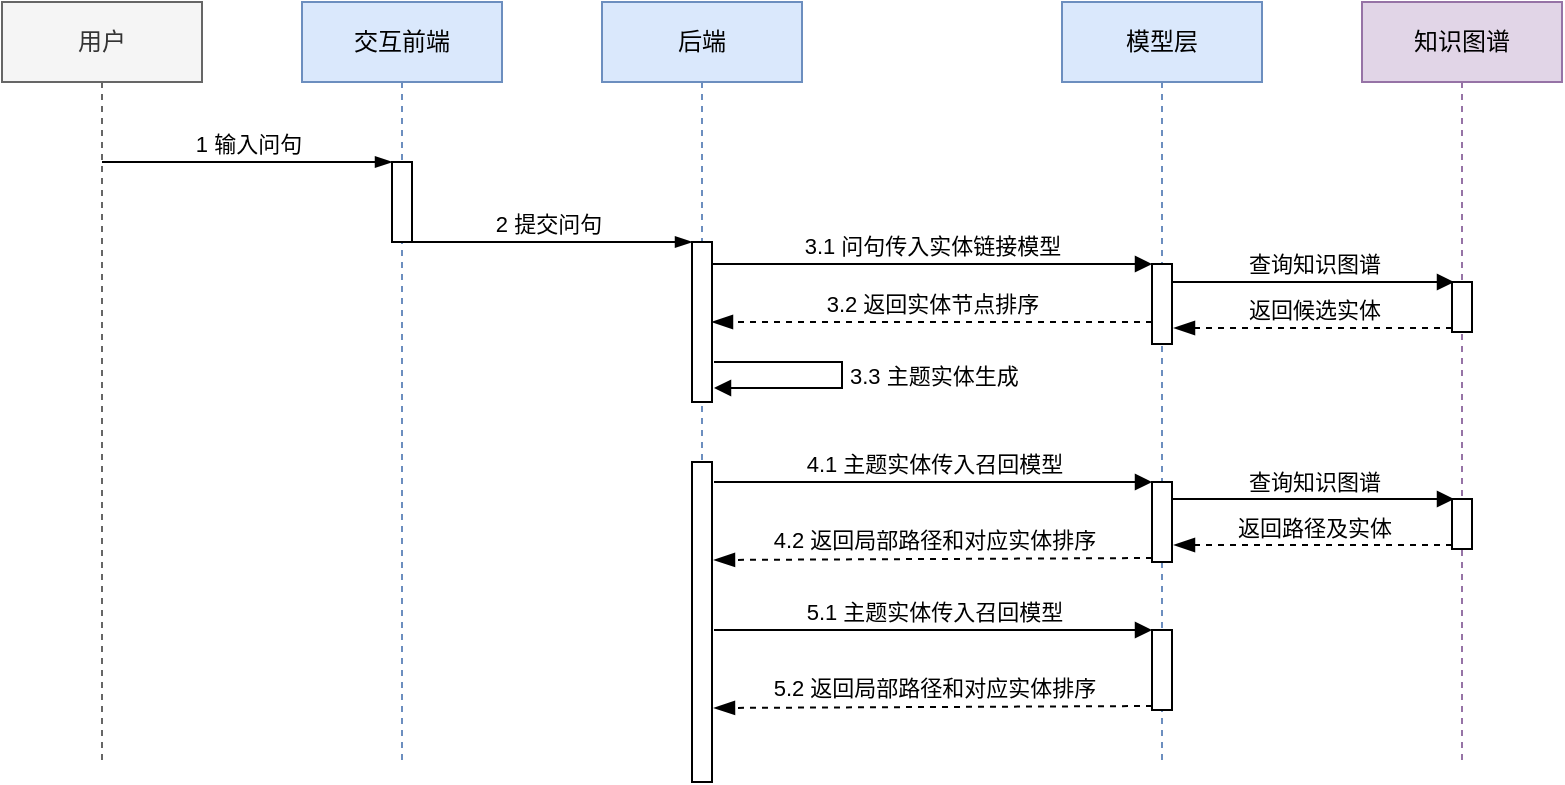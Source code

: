 <mxfile version="20.5.3" type="github">
  <diagram id="UUC0fAXGH5V5j1937fmP" name="第 1 页">
    <mxGraphModel dx="1422" dy="754" grid="1" gridSize="10" guides="1" tooltips="1" connect="1" arrows="1" fold="1" page="1" pageScale="1" pageWidth="827" pageHeight="1169" math="0" shadow="0">
      <root>
        <mxCell id="0" />
        <mxCell id="1" parent="0" />
        <mxCell id="MVt_M8J9HRYvp3wHRAKe-8" value="&lt;span style=&quot;&quot;&gt;用户&lt;/span&gt;" style="shape=umlLifeline;perimeter=lifelinePerimeter;whiteSpace=wrap;html=1;container=1;collapsible=0;recursiveResize=0;outlineConnect=0;fillColor=#f5f5f5;fontColor=#333333;strokeColor=#666666;" vertex="1" parent="1">
          <mxGeometry x="360" y="240" width="100" height="380" as="geometry" />
        </mxCell>
        <mxCell id="MVt_M8J9HRYvp3wHRAKe-9" value="交互前端" style="shape=umlLifeline;perimeter=lifelinePerimeter;whiteSpace=wrap;html=1;container=1;collapsible=0;recursiveResize=0;outlineConnect=0;fillColor=#dae8fc;strokeColor=#6c8ebf;" vertex="1" parent="1">
          <mxGeometry x="510" y="240" width="100" height="380" as="geometry" />
        </mxCell>
        <mxCell id="MVt_M8J9HRYvp3wHRAKe-15" value="" style="html=1;points=[];perimeter=orthogonalPerimeter;" vertex="1" parent="MVt_M8J9HRYvp3wHRAKe-9">
          <mxGeometry x="45" y="80" width="10" height="40" as="geometry" />
        </mxCell>
        <mxCell id="MVt_M8J9HRYvp3wHRAKe-10" value="&lt;span style=&quot;&quot;&gt;后端&lt;/span&gt;" style="shape=umlLifeline;perimeter=lifelinePerimeter;whiteSpace=wrap;html=1;container=1;collapsible=0;recursiveResize=0;outlineConnect=0;fillColor=#dae8fc;strokeColor=#6c8ebf;" vertex="1" parent="1">
          <mxGeometry x="660" y="240" width="100" height="390" as="geometry" />
        </mxCell>
        <mxCell id="MVt_M8J9HRYvp3wHRAKe-17" value="" style="html=1;points=[];perimeter=orthogonalPerimeter;" vertex="1" parent="MVt_M8J9HRYvp3wHRAKe-10">
          <mxGeometry x="45" y="120" width="10" height="80" as="geometry" />
        </mxCell>
        <mxCell id="MVt_M8J9HRYvp3wHRAKe-49" value="" style="html=1;points=[];perimeter=orthogonalPerimeter;" vertex="1" parent="MVt_M8J9HRYvp3wHRAKe-10">
          <mxGeometry x="45" y="230" width="10" height="160" as="geometry" />
        </mxCell>
        <mxCell id="MVt_M8J9HRYvp3wHRAKe-52" value="3.3 主题实体生成" style="edgeStyle=orthogonalEdgeStyle;html=1;align=left;spacingLeft=2;endArrow=block;rounded=0;jumpSize=6;" edge="1" parent="MVt_M8J9HRYvp3wHRAKe-10">
          <mxGeometry relative="1" as="geometry">
            <mxPoint x="56" y="180" as="sourcePoint" />
            <Array as="points">
              <mxPoint x="120" y="180" />
              <mxPoint x="120" y="193" />
            </Array>
            <mxPoint x="56" y="193" as="targetPoint" />
          </mxGeometry>
        </mxCell>
        <mxCell id="MVt_M8J9HRYvp3wHRAKe-11" value="模型层" style="shape=umlLifeline;perimeter=lifelinePerimeter;whiteSpace=wrap;html=1;container=1;collapsible=0;recursiveResize=0;outlineConnect=0;fillColor=#dae8fc;strokeColor=#6c8ebf;" vertex="1" parent="1">
          <mxGeometry x="890" y="240" width="100" height="380" as="geometry" />
        </mxCell>
        <mxCell id="MVt_M8J9HRYvp3wHRAKe-20" value="" style="html=1;points=[];perimeter=orthogonalPerimeter;" vertex="1" parent="MVt_M8J9HRYvp3wHRAKe-11">
          <mxGeometry x="45" y="131" width="10" height="40" as="geometry" />
        </mxCell>
        <mxCell id="MVt_M8J9HRYvp3wHRAKe-32" value="" style="html=1;points=[];perimeter=orthogonalPerimeter;" vertex="1" parent="MVt_M8J9HRYvp3wHRAKe-11">
          <mxGeometry x="45" y="240" width="10" height="40" as="geometry" />
        </mxCell>
        <mxCell id="MVt_M8J9HRYvp3wHRAKe-46" value="" style="html=1;points=[];perimeter=orthogonalPerimeter;" vertex="1" parent="MVt_M8J9HRYvp3wHRAKe-11">
          <mxGeometry x="45" y="314" width="10" height="40" as="geometry" />
        </mxCell>
        <mxCell id="MVt_M8J9HRYvp3wHRAKe-47" value="5.1 主题实体传入召回模型" style="html=1;verticalAlign=bottom;endArrow=block;entryX=0;entryY=0;rounded=0;" edge="1" parent="MVt_M8J9HRYvp3wHRAKe-11" target="MVt_M8J9HRYvp3wHRAKe-46">
          <mxGeometry relative="1" as="geometry">
            <mxPoint x="-174" y="314" as="sourcePoint" />
          </mxGeometry>
        </mxCell>
        <mxCell id="MVt_M8J9HRYvp3wHRAKe-48" value="5.2 返回局部路径和对应实体排序" style="html=1;verticalAlign=bottom;endArrow=blockThin;dashed=1;endSize=8;exitX=0;exitY=0.95;rounded=0;exitDx=0;exitDy=0;endFill=1;" edge="1" parent="MVt_M8J9HRYvp3wHRAKe-11" source="MVt_M8J9HRYvp3wHRAKe-46">
          <mxGeometry relative="1" as="geometry">
            <mxPoint x="-174" y="353" as="targetPoint" />
            <Array as="points" />
          </mxGeometry>
        </mxCell>
        <mxCell id="MVt_M8J9HRYvp3wHRAKe-12" value="知识图谱" style="shape=umlLifeline;perimeter=lifelinePerimeter;whiteSpace=wrap;html=1;container=1;collapsible=0;recursiveResize=0;outlineConnect=0;fillColor=#e1d5e7;strokeColor=#9673a6;" vertex="1" parent="1">
          <mxGeometry x="1040" y="240" width="100" height="380" as="geometry" />
        </mxCell>
        <mxCell id="MVt_M8J9HRYvp3wHRAKe-23" value="" style="html=1;points=[];perimeter=orthogonalPerimeter;" vertex="1" parent="MVt_M8J9HRYvp3wHRAKe-12">
          <mxGeometry x="45" y="140" width="10" height="25" as="geometry" />
        </mxCell>
        <mxCell id="MVt_M8J9HRYvp3wHRAKe-43" value="" style="html=1;points=[];perimeter=orthogonalPerimeter;" vertex="1" parent="MVt_M8J9HRYvp3wHRAKe-12">
          <mxGeometry x="45" y="248.5" width="10" height="25" as="geometry" />
        </mxCell>
        <mxCell id="MVt_M8J9HRYvp3wHRAKe-44" value="返回路径及实体" style="html=1;verticalAlign=bottom;endArrow=blockThin;dashed=1;endSize=8;exitX=0;exitY=0.95;rounded=0;entryX=1.1;entryY=0.9;entryDx=0;entryDy=0;entryPerimeter=0;endFill=1;jumpSize=6;" edge="1" parent="MVt_M8J9HRYvp3wHRAKe-12">
          <mxGeometry relative="1" as="geometry">
            <mxPoint x="-94" y="271.5" as="targetPoint" />
            <mxPoint x="45" y="271.5" as="sourcePoint" />
          </mxGeometry>
        </mxCell>
        <mxCell id="MVt_M8J9HRYvp3wHRAKe-45" value="查询知识图谱" style="html=1;verticalAlign=bottom;endArrow=block;rounded=0;entryX=0.1;entryY=0.1;entryDx=0;entryDy=0;entryPerimeter=0;exitX=1;exitY=0.275;exitDx=0;exitDy=0;exitPerimeter=0;" edge="1" parent="MVt_M8J9HRYvp3wHRAKe-12">
          <mxGeometry relative="1" as="geometry">
            <mxPoint x="-95" y="248.5" as="sourcePoint" />
            <mxPoint x="46" y="248.5" as="targetPoint" />
          </mxGeometry>
        </mxCell>
        <mxCell id="MVt_M8J9HRYvp3wHRAKe-16" value="1 输入问句" style="html=1;verticalAlign=bottom;startArrow=none;endArrow=blockThin;startSize=8;rounded=0;startFill=0;endFill=1;" edge="1" target="MVt_M8J9HRYvp3wHRAKe-15" parent="1">
          <mxGeometry relative="1" as="geometry">
            <mxPoint x="410" y="320" as="sourcePoint" />
          </mxGeometry>
        </mxCell>
        <mxCell id="MVt_M8J9HRYvp3wHRAKe-18" value="2 提交问句" style="html=1;verticalAlign=bottom;endArrow=blockThin;entryX=0;entryY=0;rounded=0;endFill=1;" edge="1" target="MVt_M8J9HRYvp3wHRAKe-17" parent="1" source="MVt_M8J9HRYvp3wHRAKe-9">
          <mxGeometry relative="1" as="geometry">
            <mxPoint x="630" y="370" as="sourcePoint" />
          </mxGeometry>
        </mxCell>
        <mxCell id="MVt_M8J9HRYvp3wHRAKe-21" value="3.1 问句传入实体链接模型" style="html=1;verticalAlign=bottom;endArrow=block;entryX=0;entryY=0;rounded=0;" edge="1" target="MVt_M8J9HRYvp3wHRAKe-20" parent="1">
          <mxGeometry relative="1" as="geometry">
            <mxPoint x="715" y="371" as="sourcePoint" />
          </mxGeometry>
        </mxCell>
        <mxCell id="MVt_M8J9HRYvp3wHRAKe-22" value="3.2 返回实体节点排序" style="html=1;verticalAlign=bottom;endArrow=blockThin;dashed=1;endSize=8;exitX=0;exitY=0.95;rounded=0;endFill=1;" edge="1" parent="1">
          <mxGeometry relative="1" as="geometry">
            <mxPoint x="715" y="400" as="targetPoint" />
            <mxPoint x="935" y="400" as="sourcePoint" />
            <Array as="points" />
          </mxGeometry>
        </mxCell>
        <mxCell id="MVt_M8J9HRYvp3wHRAKe-25" value="返回候选实体" style="html=1;verticalAlign=bottom;endArrow=blockThin;dashed=1;endSize=8;exitX=0;exitY=0.95;rounded=0;entryX=1.1;entryY=0.9;entryDx=0;entryDy=0;entryPerimeter=0;endFill=1;" edge="1" parent="1">
          <mxGeometry relative="1" as="geometry">
            <mxPoint x="946" y="403" as="targetPoint" />
            <mxPoint x="1085" y="403" as="sourcePoint" />
          </mxGeometry>
        </mxCell>
        <mxCell id="MVt_M8J9HRYvp3wHRAKe-24" value="查询知识图谱" style="html=1;verticalAlign=bottom;endArrow=block;rounded=0;entryX=0.1;entryY=0.1;entryDx=0;entryDy=0;entryPerimeter=0;exitX=1;exitY=0.275;exitDx=0;exitDy=0;exitPerimeter=0;" edge="1" parent="1">
          <mxGeometry relative="1" as="geometry">
            <mxPoint x="945" y="380" as="sourcePoint" />
            <mxPoint x="1086" y="380" as="targetPoint" />
          </mxGeometry>
        </mxCell>
        <mxCell id="MVt_M8J9HRYvp3wHRAKe-33" value="4.1 主题实体传入召回模型" style="html=1;verticalAlign=bottom;endArrow=block;entryX=0;entryY=0;rounded=0;" edge="1" parent="1" target="MVt_M8J9HRYvp3wHRAKe-32">
          <mxGeometry relative="1" as="geometry">
            <mxPoint x="716" y="480" as="sourcePoint" />
          </mxGeometry>
        </mxCell>
        <mxCell id="MVt_M8J9HRYvp3wHRAKe-34" value="4.2 返回局部路径和对应实体排序" style="html=1;verticalAlign=bottom;endArrow=blockThin;dashed=1;endSize=8;exitX=0;exitY=0.95;rounded=0;exitDx=0;exitDy=0;endFill=1;" edge="1" parent="1" source="MVt_M8J9HRYvp3wHRAKe-32">
          <mxGeometry relative="1" as="geometry">
            <mxPoint x="716" y="519" as="targetPoint" />
            <Array as="points" />
          </mxGeometry>
        </mxCell>
      </root>
    </mxGraphModel>
  </diagram>
</mxfile>
